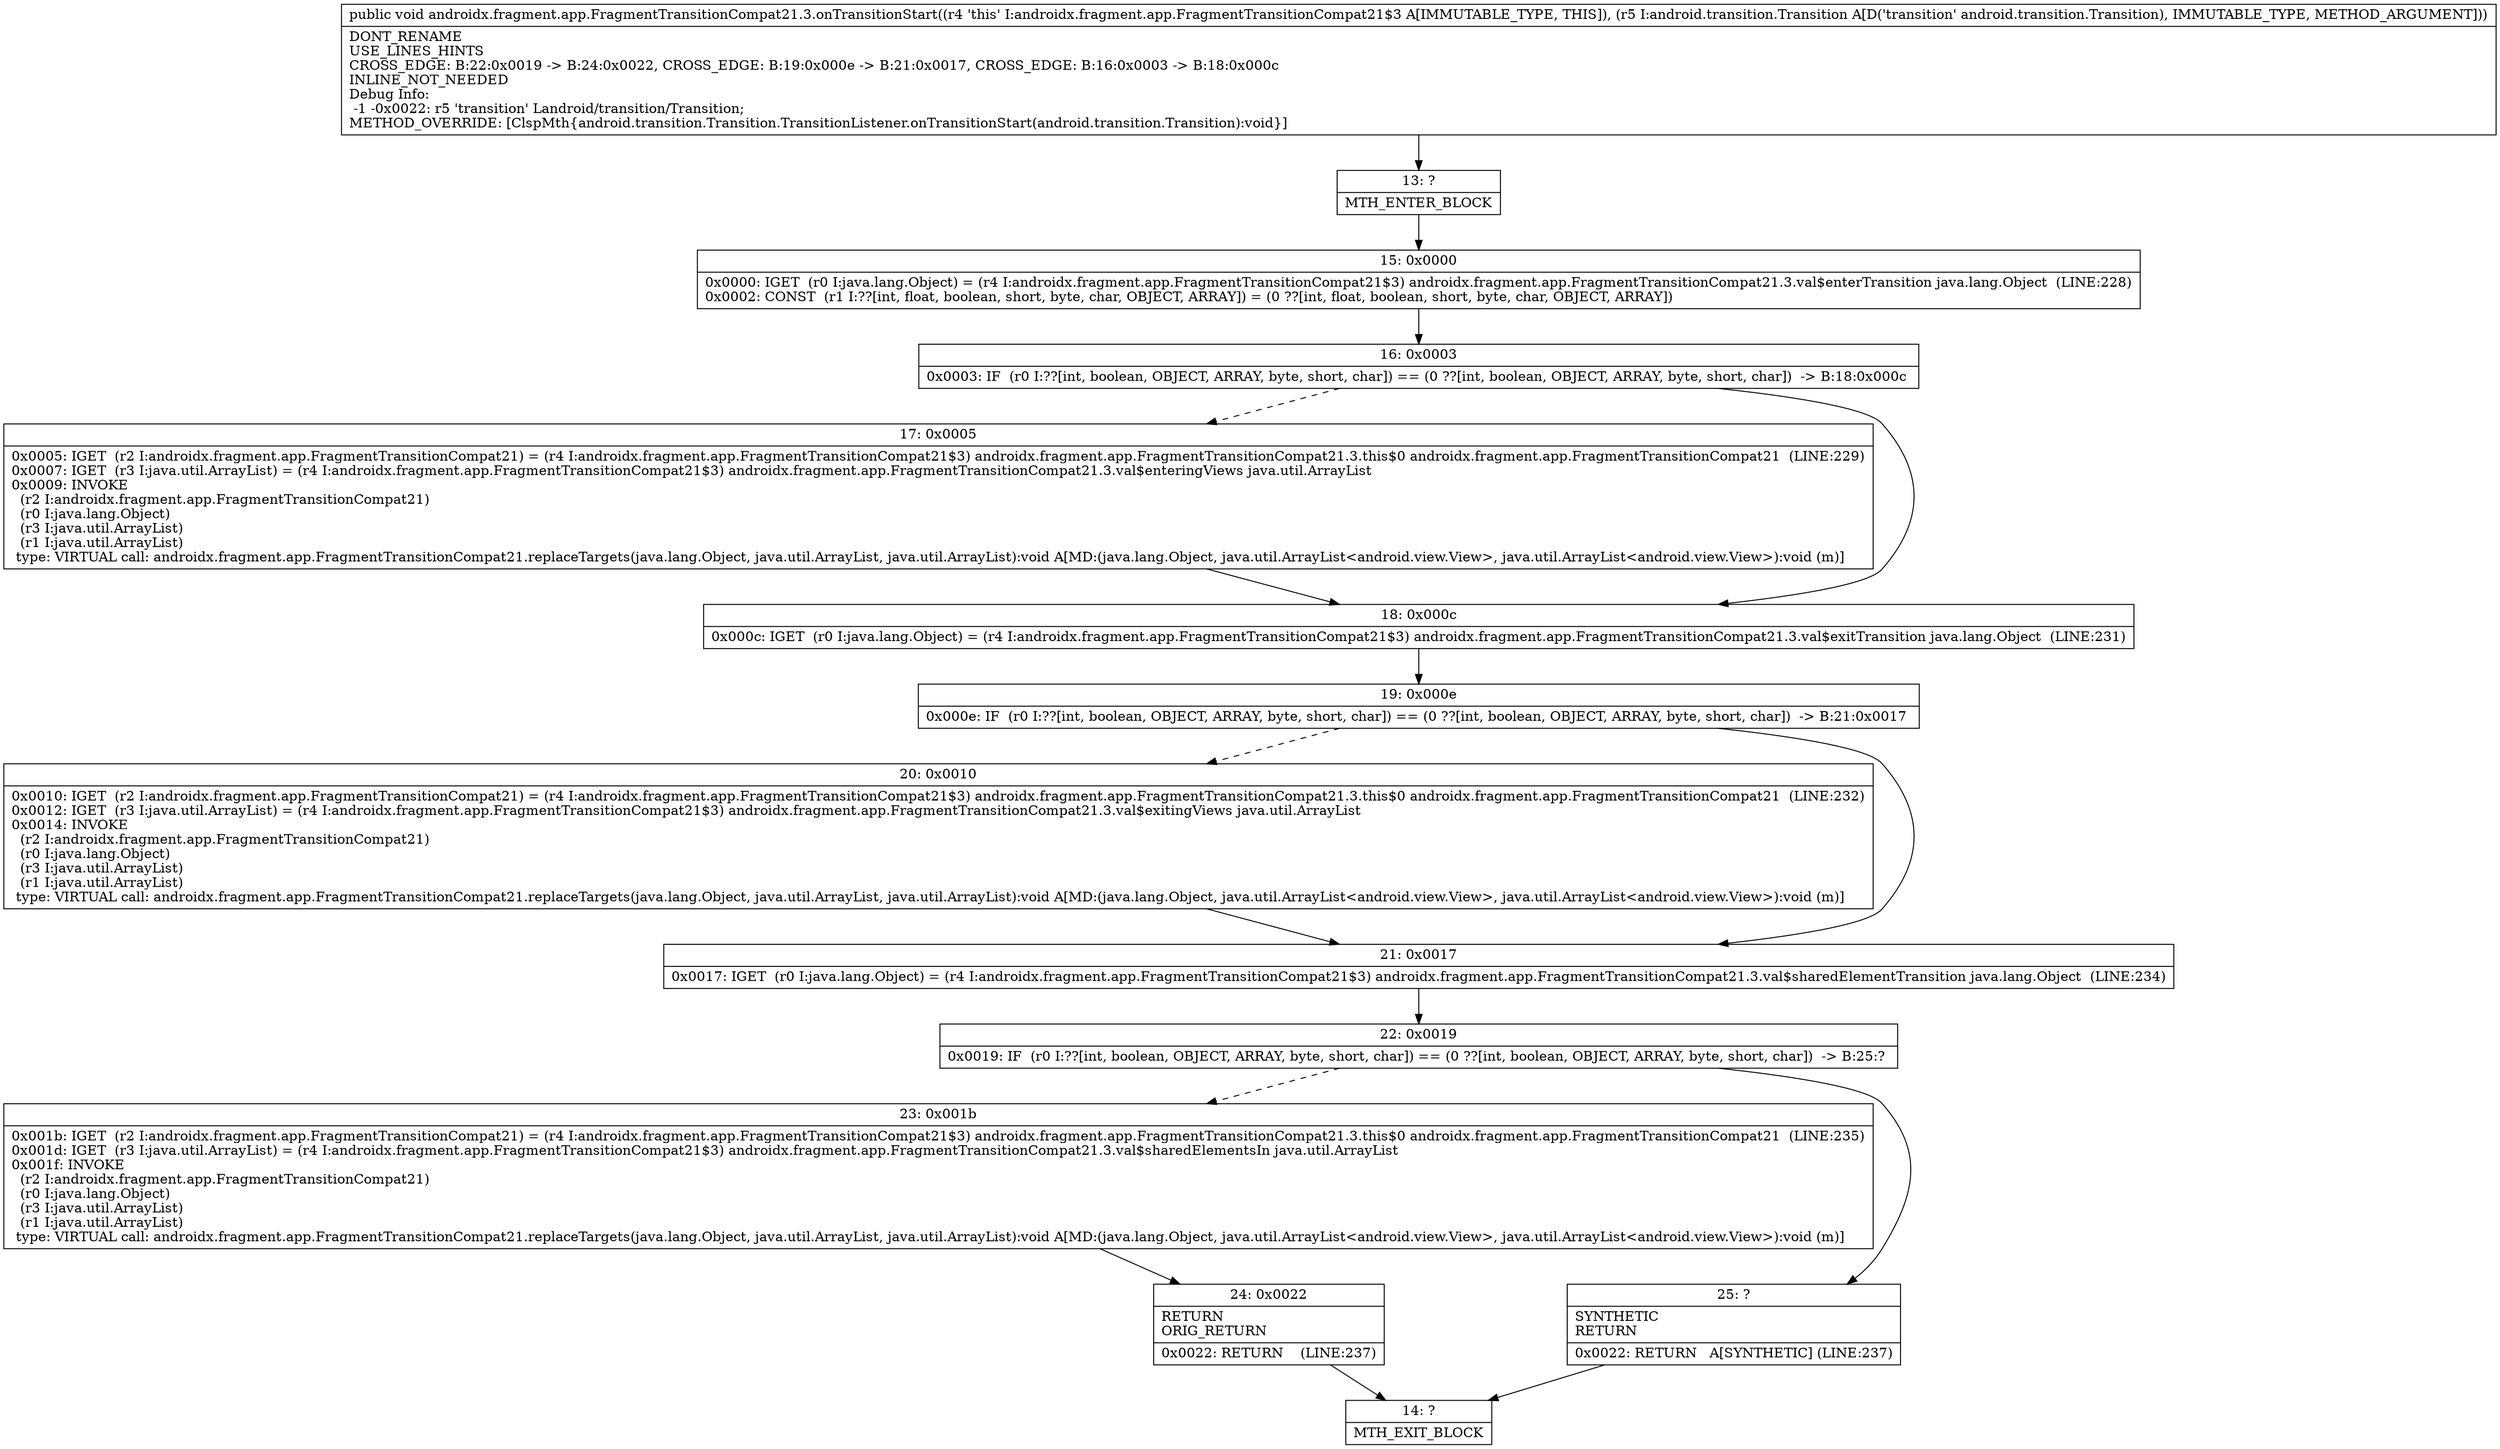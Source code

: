 digraph "CFG forandroidx.fragment.app.FragmentTransitionCompat21.3.onTransitionStart(Landroid\/transition\/Transition;)V" {
Node_13 [shape=record,label="{13\:\ ?|MTH_ENTER_BLOCK\l}"];
Node_15 [shape=record,label="{15\:\ 0x0000|0x0000: IGET  (r0 I:java.lang.Object) = (r4 I:androidx.fragment.app.FragmentTransitionCompat21$3) androidx.fragment.app.FragmentTransitionCompat21.3.val$enterTransition java.lang.Object  (LINE:228)\l0x0002: CONST  (r1 I:??[int, float, boolean, short, byte, char, OBJECT, ARRAY]) = (0 ??[int, float, boolean, short, byte, char, OBJECT, ARRAY]) \l}"];
Node_16 [shape=record,label="{16\:\ 0x0003|0x0003: IF  (r0 I:??[int, boolean, OBJECT, ARRAY, byte, short, char]) == (0 ??[int, boolean, OBJECT, ARRAY, byte, short, char])  \-\> B:18:0x000c \l}"];
Node_17 [shape=record,label="{17\:\ 0x0005|0x0005: IGET  (r2 I:androidx.fragment.app.FragmentTransitionCompat21) = (r4 I:androidx.fragment.app.FragmentTransitionCompat21$3) androidx.fragment.app.FragmentTransitionCompat21.3.this$0 androidx.fragment.app.FragmentTransitionCompat21  (LINE:229)\l0x0007: IGET  (r3 I:java.util.ArrayList) = (r4 I:androidx.fragment.app.FragmentTransitionCompat21$3) androidx.fragment.app.FragmentTransitionCompat21.3.val$enteringViews java.util.ArrayList \l0x0009: INVOKE  \l  (r2 I:androidx.fragment.app.FragmentTransitionCompat21)\l  (r0 I:java.lang.Object)\l  (r3 I:java.util.ArrayList)\l  (r1 I:java.util.ArrayList)\l type: VIRTUAL call: androidx.fragment.app.FragmentTransitionCompat21.replaceTargets(java.lang.Object, java.util.ArrayList, java.util.ArrayList):void A[MD:(java.lang.Object, java.util.ArrayList\<android.view.View\>, java.util.ArrayList\<android.view.View\>):void (m)]\l}"];
Node_18 [shape=record,label="{18\:\ 0x000c|0x000c: IGET  (r0 I:java.lang.Object) = (r4 I:androidx.fragment.app.FragmentTransitionCompat21$3) androidx.fragment.app.FragmentTransitionCompat21.3.val$exitTransition java.lang.Object  (LINE:231)\l}"];
Node_19 [shape=record,label="{19\:\ 0x000e|0x000e: IF  (r0 I:??[int, boolean, OBJECT, ARRAY, byte, short, char]) == (0 ??[int, boolean, OBJECT, ARRAY, byte, short, char])  \-\> B:21:0x0017 \l}"];
Node_20 [shape=record,label="{20\:\ 0x0010|0x0010: IGET  (r2 I:androidx.fragment.app.FragmentTransitionCompat21) = (r4 I:androidx.fragment.app.FragmentTransitionCompat21$3) androidx.fragment.app.FragmentTransitionCompat21.3.this$0 androidx.fragment.app.FragmentTransitionCompat21  (LINE:232)\l0x0012: IGET  (r3 I:java.util.ArrayList) = (r4 I:androidx.fragment.app.FragmentTransitionCompat21$3) androidx.fragment.app.FragmentTransitionCompat21.3.val$exitingViews java.util.ArrayList \l0x0014: INVOKE  \l  (r2 I:androidx.fragment.app.FragmentTransitionCompat21)\l  (r0 I:java.lang.Object)\l  (r3 I:java.util.ArrayList)\l  (r1 I:java.util.ArrayList)\l type: VIRTUAL call: androidx.fragment.app.FragmentTransitionCompat21.replaceTargets(java.lang.Object, java.util.ArrayList, java.util.ArrayList):void A[MD:(java.lang.Object, java.util.ArrayList\<android.view.View\>, java.util.ArrayList\<android.view.View\>):void (m)]\l}"];
Node_21 [shape=record,label="{21\:\ 0x0017|0x0017: IGET  (r0 I:java.lang.Object) = (r4 I:androidx.fragment.app.FragmentTransitionCompat21$3) androidx.fragment.app.FragmentTransitionCompat21.3.val$sharedElementTransition java.lang.Object  (LINE:234)\l}"];
Node_22 [shape=record,label="{22\:\ 0x0019|0x0019: IF  (r0 I:??[int, boolean, OBJECT, ARRAY, byte, short, char]) == (0 ??[int, boolean, OBJECT, ARRAY, byte, short, char])  \-\> B:25:? \l}"];
Node_23 [shape=record,label="{23\:\ 0x001b|0x001b: IGET  (r2 I:androidx.fragment.app.FragmentTransitionCompat21) = (r4 I:androidx.fragment.app.FragmentTransitionCompat21$3) androidx.fragment.app.FragmentTransitionCompat21.3.this$0 androidx.fragment.app.FragmentTransitionCompat21  (LINE:235)\l0x001d: IGET  (r3 I:java.util.ArrayList) = (r4 I:androidx.fragment.app.FragmentTransitionCompat21$3) androidx.fragment.app.FragmentTransitionCompat21.3.val$sharedElementsIn java.util.ArrayList \l0x001f: INVOKE  \l  (r2 I:androidx.fragment.app.FragmentTransitionCompat21)\l  (r0 I:java.lang.Object)\l  (r3 I:java.util.ArrayList)\l  (r1 I:java.util.ArrayList)\l type: VIRTUAL call: androidx.fragment.app.FragmentTransitionCompat21.replaceTargets(java.lang.Object, java.util.ArrayList, java.util.ArrayList):void A[MD:(java.lang.Object, java.util.ArrayList\<android.view.View\>, java.util.ArrayList\<android.view.View\>):void (m)]\l}"];
Node_24 [shape=record,label="{24\:\ 0x0022|RETURN\lORIG_RETURN\l|0x0022: RETURN    (LINE:237)\l}"];
Node_14 [shape=record,label="{14\:\ ?|MTH_EXIT_BLOCK\l}"];
Node_25 [shape=record,label="{25\:\ ?|SYNTHETIC\lRETURN\l|0x0022: RETURN   A[SYNTHETIC] (LINE:237)\l}"];
MethodNode[shape=record,label="{public void androidx.fragment.app.FragmentTransitionCompat21.3.onTransitionStart((r4 'this' I:androidx.fragment.app.FragmentTransitionCompat21$3 A[IMMUTABLE_TYPE, THIS]), (r5 I:android.transition.Transition A[D('transition' android.transition.Transition), IMMUTABLE_TYPE, METHOD_ARGUMENT]))  | DONT_RENAME\lUSE_LINES_HINTS\lCROSS_EDGE: B:22:0x0019 \-\> B:24:0x0022, CROSS_EDGE: B:19:0x000e \-\> B:21:0x0017, CROSS_EDGE: B:16:0x0003 \-\> B:18:0x000c\lINLINE_NOT_NEEDED\lDebug Info:\l  \-1 \-0x0022: r5 'transition' Landroid\/transition\/Transition;\lMETHOD_OVERRIDE: [ClspMth\{android.transition.Transition.TransitionListener.onTransitionStart(android.transition.Transition):void\}]\l}"];
MethodNode -> Node_13;Node_13 -> Node_15;
Node_15 -> Node_16;
Node_16 -> Node_17[style=dashed];
Node_16 -> Node_18;
Node_17 -> Node_18;
Node_18 -> Node_19;
Node_19 -> Node_20[style=dashed];
Node_19 -> Node_21;
Node_20 -> Node_21;
Node_21 -> Node_22;
Node_22 -> Node_23[style=dashed];
Node_22 -> Node_25;
Node_23 -> Node_24;
Node_24 -> Node_14;
Node_25 -> Node_14;
}

